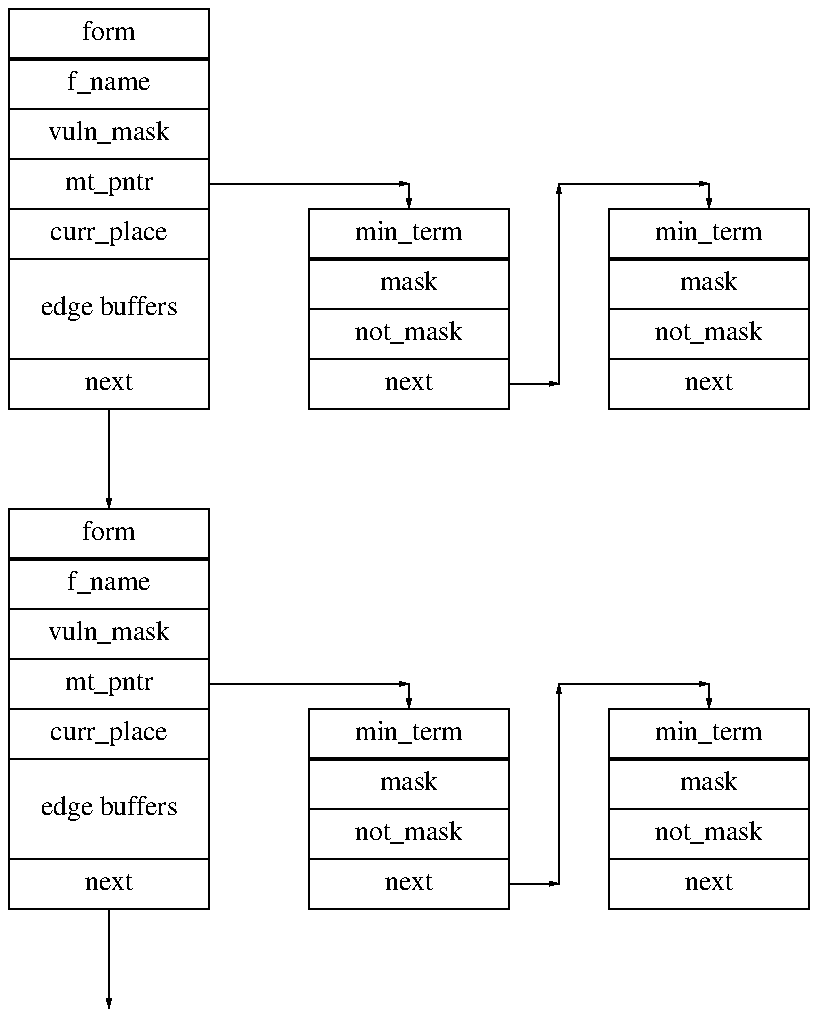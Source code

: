 .PS 4.0i
scale = .1

"next" at (0.200000, 0.125000)
"edge buffers" at (0.200000, 0.200000)
"curr_place" at (0.200000, 0.275000)
"mt_pntr" at (0.200000, 0.325000)
"vuln_mask" at (0.200000, 0.375000)
"f_name" at (0.200000, 0.425000)
"form" at (0.200000, 0.475000)
"next" at (0.500000, 0.125000)
"not_mask" at (0.500000, 0.175000)
"mask" at (0.500000, 0.225000)
"min_term" at (0.500000, 0.275000)
"next" at (0.800000, 0.125000)
"not_mask" at (0.800000, 0.175000)
"mask" at (0.800000, 0.225000)
"min_term" at (0.800000, 0.275000)
"next" at (0.200000, 0.625000)
"edge buffers" at (0.200000, 0.700000)
"curr_place" at (0.200000, 0.775000)
"mt_pntr" at (0.200000, 0.825000)
"vuln_mask" at (0.200000, 0.875000)
"f_name" at (0.200000, 0.925000)
"form" at (0.200000, 0.975000)
"next" at (0.500000, 0.625000)
"not_mask" at (0.500000, 0.675000)
"mask" at (0.500000, 0.725000)
"min_term" at (0.500000, 0.775000)
"next" at (0.800000, 0.625000)
"not_mask" at (0.800000, 0.675000)
"mask" at (0.800000, 0.725000)
"min_term" at (0.800000, 0.775000)
line solid from (0.100000, 0.100000) to (0.300000, 0.100000)
line solid from (0.100000, 0.150000) to (0.300000, 0.150000)
line solid from (0.100000, 0.250000) to (0.300000, 0.250000)
line solid from (0.100000, 0.300000) to (0.300000, 0.300000)
line solid from (0.100000, 0.350000) to (0.300000, 0.350000)
line solid from (0.100000, 0.400000) to (0.300000, 0.400000)
line solid from (0.100000, 0.449000) to (0.300000, 0.449000)
line solid from (0.100000, 0.451000) to (0.300000, 0.451000)
line solid from (0.100000, 0.500000) to (0.300000, 0.500000)
line solid from (0.100000, 0.100000) to (0.100000, 0.500000)
line solid from (0.300000, 0.100000) to (0.300000, 0.500000)
line solid from (0.100000, 0.600000) to (0.300000, 0.600000)
line solid from (0.100000, 0.650000) to (0.300000, 0.650000)
line solid from (0.100000, 0.750000) to (0.300000, 0.750000)
line solid from (0.100000, 0.800000) to (0.300000, 0.800000)
line solid from (0.100000, 0.850000) to (0.300000, 0.850000)
line solid from (0.100000, 0.900000) to (0.300000, 0.900000)
line solid from (0.100000, 0.949000) to (0.300000, 0.949000)
line solid from (0.100000, 0.951000) to (0.300000, 0.951000)
line solid from (0.100000, 1.000000) to (0.300000, 1.000000)
line solid from (0.100000, 0.600000) to (0.100000, 1.000000)
line solid from (0.300000, 0.600000) to (0.300000, 1.000000)
line solid from (0.400000, 0.100000) to (0.600000, 0.100000)
line solid from (0.400000, 0.150000) to (0.600000, 0.150000)
line solid from (0.400000, 0.200000) to (0.600000, 0.200000)
line solid from (0.400000, 0.249000) to (0.600000, 0.249000)
line solid from (0.400000, 0.251000) to (0.600000, 0.251000)
line solid from (0.400000, 0.300000) to (0.600000, 0.300000)
line solid from (0.400000, 0.100000) to (0.400000, 0.300000)
line solid from (0.600000, 0.100000) to (0.600000, 0.300000)
line solid from (0.700000, 0.100000) to (0.900000, 0.100000)
line solid from (0.700000, 0.150000) to (0.900000, 0.150000)
line solid from (0.700000, 0.200000) to (0.900000, 0.200000)
line solid from (0.700000, 0.249000) to (0.900000, 0.249000)
line solid from (0.700000, 0.251000) to (0.900000, 0.251000)
line solid from (0.700000, 0.300000) to (0.900000, 0.300000)
line solid from (0.700000, 0.100000) to (0.700000, 0.300000)
line solid from (0.900000, 0.100000) to (0.900000, 0.300000)
line solid from (0.400000, 0.600000) to (0.600000, 0.600000)
line solid from (0.400000, 0.650000) to (0.600000, 0.650000)
line solid from (0.400000, 0.700000) to (0.600000, 0.700000)
line solid from (0.400000, 0.749000) to (0.600000, 0.749000)
line solid from (0.400000, 0.751000) to (0.600000, 0.751000)
line solid from (0.400000, 0.800000) to (0.600000, 0.800000)
line solid from (0.400000, 0.600000) to (0.400000, 0.800000)
line solid from (0.600000, 0.600000) to (0.600000, 0.800000)
line solid from (0.700000, 0.600000) to (0.900000, 0.600000)
line solid from (0.700000, 0.650000) to (0.900000, 0.650000)
line solid from (0.700000, 0.700000) to (0.900000, 0.700000)
line solid from (0.700000, 0.749000) to (0.900000, 0.749000)
line solid from (0.700000, 0.751000) to (0.900000, 0.751000)
line solid from (0.700000, 0.800000) to (0.900000, 0.800000)
line solid from (0.700000, 0.600000) to (0.700000, 0.800000)
line solid from (0.900000, 0.600000) to (0.900000, 0.800000)
arrow from (0.200000, 0.100000) to (0.200000, 0.000000)
arrow from (0.300000, 0.325000) to (0.500000, 0.325000)
arrow from (0.500000, 0.325000) to (0.500000, 0.300000)
arrow from (0.600000, 0.125000) to (0.650000, 0.125000)
arrow from (0.650000, 0.125000) to (0.650000, 0.325000)
arrow from (0.650000, 0.325000) to (0.800000, 0.325000)
arrow from (0.800000, 0.325000) to (0.800000, 0.300000)
arrow from (0.200000, 0.600000) to (0.200000, 0.500000)
arrow from (0.300000, 0.825000) to (0.500000, 0.825000)
arrow from (0.500000, 0.825000) to (0.500000, 0.800000)
arrow from (0.600000, 0.625000) to (0.650000, 0.625000)
arrow from (0.650000, 0.625000) to (0.650000, 0.825000)
arrow from (0.650000, 0.825000) to (0.800000, 0.825000)
arrow from (0.800000, 0.825000) to (0.800000, 0.800000)
.PE

